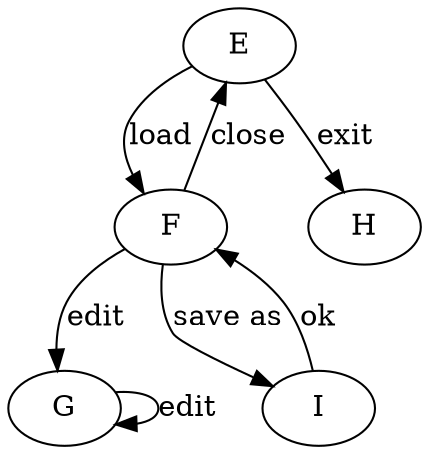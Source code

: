 digraph "" {
	E -> F	[key=0,
		label=load];
	E -> H	[key=0,
		label=exit];
	F -> E	[key=0,
		label=close];
	F -> G	[key=0,
		label=edit];
	F -> I	[key=0,
		label="save as"];
	G -> G	[key=0,
		label=edit];
	I -> F	[key=0,
		label=ok];
}
